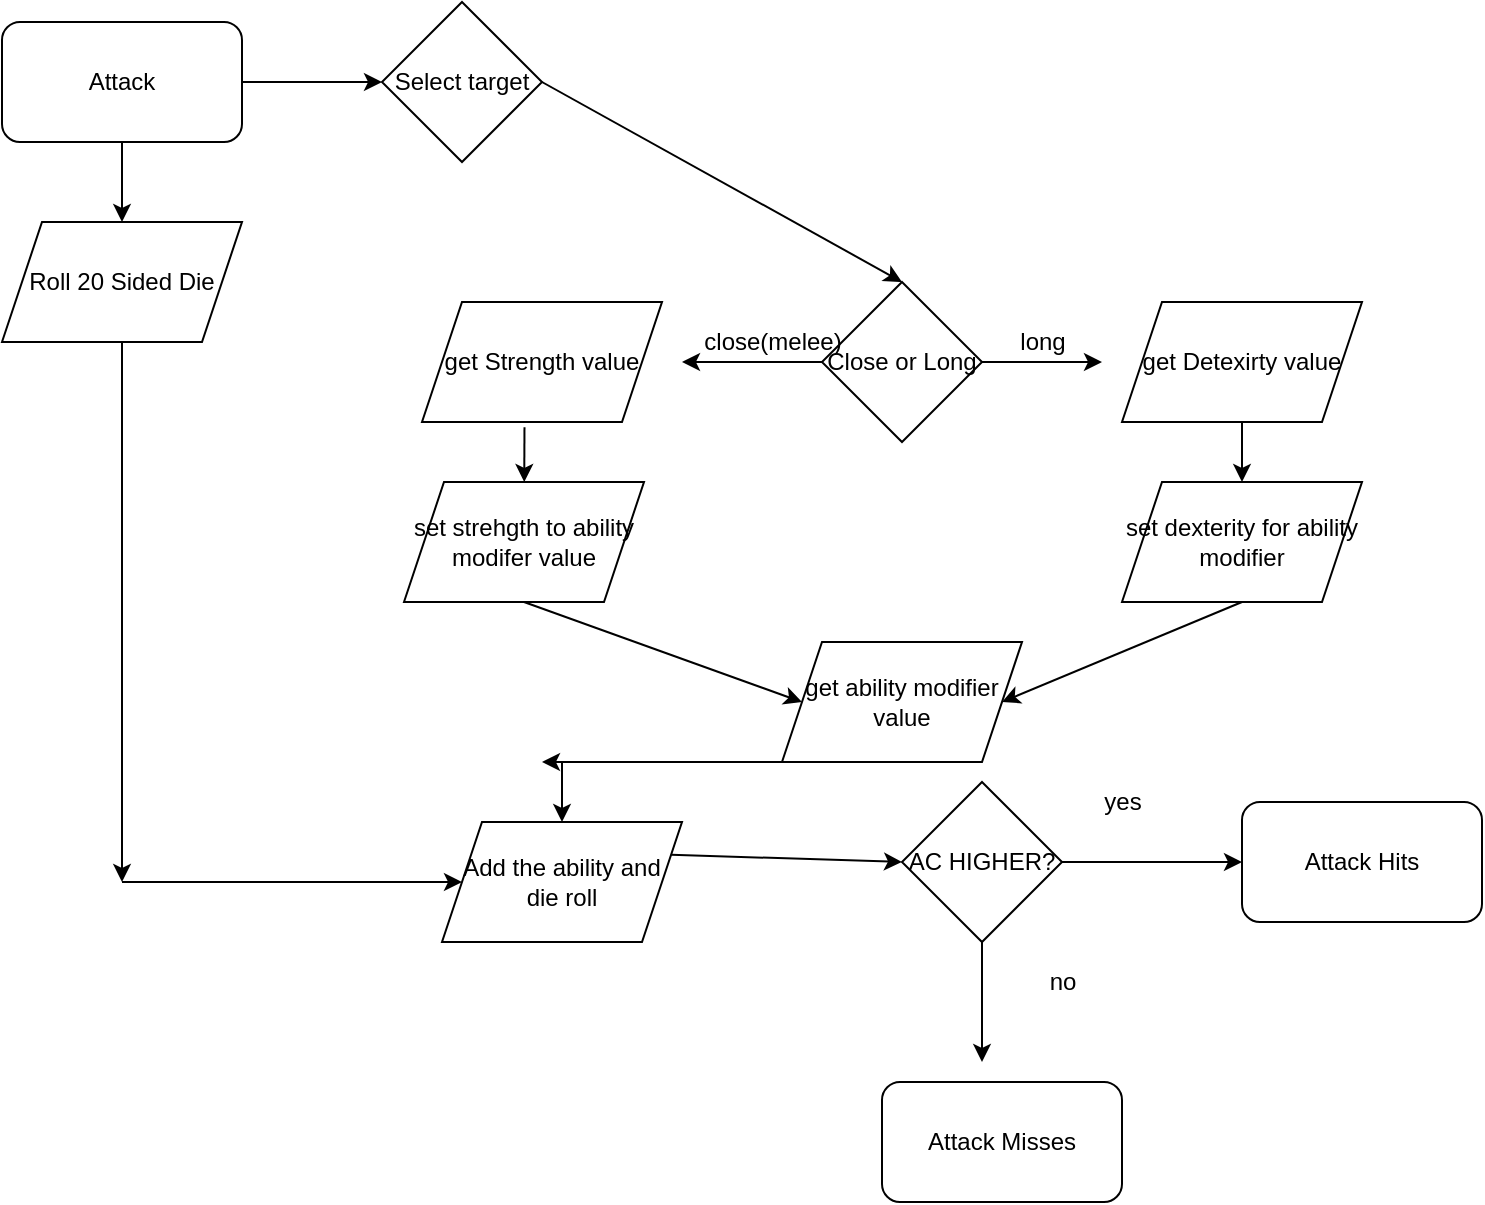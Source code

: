 <mxfile version="14.5.10" type="device"><diagram id="WRlT6LwaqGyXAjtOW-Uk" name="Page-1"><mxGraphModel dx="1038" dy="580" grid="1" gridSize="10" guides="1" tooltips="1" connect="1" arrows="1" fold="1" page="1" pageScale="1" pageWidth="850" pageHeight="1100" math="0" shadow="0"><root><mxCell id="0"/><mxCell id="1" parent="0"/><mxCell id="a3FBTV2e3VkspwfK97wq-1" value="Attack" style="rounded=1;whiteSpace=wrap;html=1;" vertex="1" parent="1"><mxGeometry x="20" y="30" width="120" height="60" as="geometry"/></mxCell><mxCell id="a3FBTV2e3VkspwfK97wq-2" value="" style="endArrow=classic;html=1;" edge="1" parent="1" target="a3FBTV2e3VkspwfK97wq-3"><mxGeometry width="50" height="50" relative="1" as="geometry"><mxPoint x="140" y="60" as="sourcePoint"/><mxPoint x="250" y="60" as="targetPoint"/></mxGeometry></mxCell><mxCell id="a3FBTV2e3VkspwfK97wq-3" value="Select target" style="rhombus;whiteSpace=wrap;html=1;" vertex="1" parent="1"><mxGeometry x="210" y="20" width="80" height="80" as="geometry"/></mxCell><mxCell id="a3FBTV2e3VkspwfK97wq-4" value="" style="endArrow=classic;html=1;exitX=1;exitY=0.5;exitDx=0;exitDy=0;entryX=0.5;entryY=0;entryDx=0;entryDy=0;" edge="1" parent="1" source="a3FBTV2e3VkspwfK97wq-3" target="a3FBTV2e3VkspwfK97wq-8"><mxGeometry width="50" height="50" relative="1" as="geometry"><mxPoint x="400" y="320" as="sourcePoint"/><mxPoint x="370" y="60" as="targetPoint"/></mxGeometry></mxCell><mxCell id="a3FBTV2e3VkspwfK97wq-8" value="Close or Long" style="rhombus;whiteSpace=wrap;html=1;" vertex="1" parent="1"><mxGeometry x="430" y="160" width="80" height="80" as="geometry"/></mxCell><mxCell id="a3FBTV2e3VkspwfK97wq-9" value="" style="endArrow=classic;html=1;exitX=0;exitY=0.5;exitDx=0;exitDy=0;" edge="1" parent="1" source="a3FBTV2e3VkspwfK97wq-8"><mxGeometry width="50" height="50" relative="1" as="geometry"><mxPoint x="400" y="200" as="sourcePoint"/><mxPoint x="360" y="200" as="targetPoint"/></mxGeometry></mxCell><mxCell id="a3FBTV2e3VkspwfK97wq-10" value="" style="endArrow=classic;html=1;exitX=1;exitY=0.5;exitDx=0;exitDy=0;" edge="1" parent="1" source="a3FBTV2e3VkspwfK97wq-8"><mxGeometry width="50" height="50" relative="1" as="geometry"><mxPoint x="400" y="200" as="sourcePoint"/><mxPoint x="570" y="200" as="targetPoint"/></mxGeometry></mxCell><mxCell id="a3FBTV2e3VkspwfK97wq-11" value="close(melee)" style="text;html=1;resizable=0;autosize=1;align=center;verticalAlign=middle;points=[];fillColor=none;strokeColor=none;rounded=0;" vertex="1" parent="1"><mxGeometry x="365" y="180" width="80" height="20" as="geometry"/></mxCell><mxCell id="a3FBTV2e3VkspwfK97wq-12" value="long" style="text;html=1;resizable=0;autosize=1;align=center;verticalAlign=middle;points=[];fillColor=none;strokeColor=none;rounded=0;" vertex="1" parent="1"><mxGeometry x="520" y="180" width="40" height="20" as="geometry"/></mxCell><mxCell id="a3FBTV2e3VkspwfK97wq-13" value="get Strength value" style="shape=parallelogram;perimeter=parallelogramPerimeter;whiteSpace=wrap;html=1;fixedSize=1;" vertex="1" parent="1"><mxGeometry x="230" y="170" width="120" height="60" as="geometry"/></mxCell><mxCell id="a3FBTV2e3VkspwfK97wq-14" value="get Detexirty value" style="shape=parallelogram;perimeter=parallelogramPerimeter;whiteSpace=wrap;html=1;fixedSize=1;" vertex="1" parent="1"><mxGeometry x="580" y="170" width="120" height="60" as="geometry"/></mxCell><mxCell id="a3FBTV2e3VkspwfK97wq-20" value="" style="endArrow=classic;html=1;exitX=0.427;exitY=1.043;exitDx=0;exitDy=0;exitPerimeter=0;" edge="1" parent="1" source="a3FBTV2e3VkspwfK97wq-13" target="a3FBTV2e3VkspwfK97wq-21"><mxGeometry width="50" height="50" relative="1" as="geometry"><mxPoint x="400" y="170" as="sourcePoint"/><mxPoint x="281" y="290" as="targetPoint"/></mxGeometry></mxCell><mxCell id="a3FBTV2e3VkspwfK97wq-21" value="set strehgth to ability modifer value" style="shape=parallelogram;perimeter=parallelogramPerimeter;whiteSpace=wrap;html=1;fixedSize=1;" vertex="1" parent="1"><mxGeometry x="221" y="260" width="120" height="60" as="geometry"/></mxCell><mxCell id="a3FBTV2e3VkspwfK97wq-22" value="set dexterity for ability modifier" style="shape=parallelogram;perimeter=parallelogramPerimeter;whiteSpace=wrap;html=1;fixedSize=1;" vertex="1" parent="1"><mxGeometry x="580" y="260" width="120" height="60" as="geometry"/></mxCell><mxCell id="a3FBTV2e3VkspwfK97wq-23" value="" style="endArrow=classic;html=1;exitX=0.5;exitY=1;exitDx=0;exitDy=0;entryX=0.5;entryY=0;entryDx=0;entryDy=0;" edge="1" parent="1" source="a3FBTV2e3VkspwfK97wq-14" target="a3FBTV2e3VkspwfK97wq-22"><mxGeometry width="50" height="50" relative="1" as="geometry"><mxPoint x="400" y="170" as="sourcePoint"/><mxPoint x="450" y="120" as="targetPoint"/></mxGeometry></mxCell><mxCell id="a3FBTV2e3VkspwfK97wq-26" value="" style="endArrow=classic;html=1;exitX=0.5;exitY=1;exitDx=0;exitDy=0;" edge="1" parent="1" source="a3FBTV2e3VkspwfK97wq-1" target="a3FBTV2e3VkspwfK97wq-27"><mxGeometry width="50" height="50" relative="1" as="geometry"><mxPoint x="400" y="160" as="sourcePoint"/><mxPoint x="80" y="160" as="targetPoint"/></mxGeometry></mxCell><mxCell id="a3FBTV2e3VkspwfK97wq-27" value="Roll 20 Sided Die" style="shape=parallelogram;perimeter=parallelogramPerimeter;whiteSpace=wrap;html=1;fixedSize=1;" vertex="1" parent="1"><mxGeometry x="20" y="130" width="120" height="60" as="geometry"/></mxCell><mxCell id="a3FBTV2e3VkspwfK97wq-31" value="get ability modifier&lt;br&gt;value" style="shape=parallelogram;perimeter=parallelogramPerimeter;whiteSpace=wrap;html=1;fixedSize=1;" vertex="1" parent="1"><mxGeometry x="410" y="340" width="120" height="60" as="geometry"/></mxCell><mxCell id="a3FBTV2e3VkspwfK97wq-32" value="" style="endArrow=classic;html=1;exitX=0.5;exitY=1;exitDx=0;exitDy=0;entryX=0;entryY=0.5;entryDx=0;entryDy=0;" edge="1" parent="1" source="a3FBTV2e3VkspwfK97wq-21" target="a3FBTV2e3VkspwfK97wq-31"><mxGeometry width="50" height="50" relative="1" as="geometry"><mxPoint x="400" y="340" as="sourcePoint"/><mxPoint x="450" y="290" as="targetPoint"/></mxGeometry></mxCell><mxCell id="a3FBTV2e3VkspwfK97wq-33" value="" style="endArrow=classic;html=1;exitX=0.5;exitY=1;exitDx=0;exitDy=0;entryX=1;entryY=0.5;entryDx=0;entryDy=0;" edge="1" parent="1" source="a3FBTV2e3VkspwfK97wq-22" target="a3FBTV2e3VkspwfK97wq-31"><mxGeometry width="50" height="50" relative="1" as="geometry"><mxPoint x="400" y="340" as="sourcePoint"/><mxPoint x="450" y="290" as="targetPoint"/></mxGeometry></mxCell><mxCell id="a3FBTV2e3VkspwfK97wq-34" value="" style="endArrow=classic;html=1;exitX=0.5;exitY=1;exitDx=0;exitDy=0;" edge="1" parent="1" source="a3FBTV2e3VkspwfK97wq-27"><mxGeometry width="50" height="50" relative="1" as="geometry"><mxPoint x="400" y="330" as="sourcePoint"/><mxPoint x="80" y="460" as="targetPoint"/></mxGeometry></mxCell><mxCell id="a3FBTV2e3VkspwfK97wq-36" value="AC HIGHER?" style="rhombus;whiteSpace=wrap;html=1;" vertex="1" parent="1"><mxGeometry x="470" y="410" width="80" height="80" as="geometry"/></mxCell><mxCell id="a3FBTV2e3VkspwfK97wq-37" value="" style="endArrow=classic;html=1;exitX=0.5;exitY=1;exitDx=0;exitDy=0;" edge="1" parent="1" source="a3FBTV2e3VkspwfK97wq-36"><mxGeometry width="50" height="50" relative="1" as="geometry"><mxPoint x="400" y="330" as="sourcePoint"/><mxPoint x="510" y="550" as="targetPoint"/></mxGeometry></mxCell><mxCell id="a3FBTV2e3VkspwfK97wq-42" value="" style="endArrow=classic;html=1;exitX=0;exitY=1;exitDx=0;exitDy=0;" edge="1" parent="1" source="a3FBTV2e3VkspwfK97wq-31"><mxGeometry width="50" height="50" relative="1" as="geometry"><mxPoint x="400" y="330" as="sourcePoint"/><mxPoint x="290" y="400" as="targetPoint"/></mxGeometry></mxCell><mxCell id="a3FBTV2e3VkspwfK97wq-43" value="Add the ability and die roll" style="shape=parallelogram;perimeter=parallelogramPerimeter;whiteSpace=wrap;html=1;fixedSize=1;" vertex="1" parent="1"><mxGeometry x="240" y="430" width="120" height="60" as="geometry"/></mxCell><mxCell id="a3FBTV2e3VkspwfK97wq-44" value="" style="endArrow=classic;html=1;entryX=0;entryY=0.5;entryDx=0;entryDy=0;" edge="1" parent="1" target="a3FBTV2e3VkspwfK97wq-43"><mxGeometry width="50" height="50" relative="1" as="geometry"><mxPoint x="80" y="460" as="sourcePoint"/><mxPoint x="450" y="280" as="targetPoint"/></mxGeometry></mxCell><mxCell id="a3FBTV2e3VkspwfK97wq-45" value="" style="endArrow=classic;html=1;exitX=1;exitY=0.25;exitDx=0;exitDy=0;entryX=0;entryY=0.5;entryDx=0;entryDy=0;" edge="1" parent="1" source="a3FBTV2e3VkspwfK97wq-43" target="a3FBTV2e3VkspwfK97wq-36"><mxGeometry width="50" height="50" relative="1" as="geometry"><mxPoint x="400" y="410" as="sourcePoint"/><mxPoint x="410" y="450" as="targetPoint"/></mxGeometry></mxCell><mxCell id="a3FBTV2e3VkspwfK97wq-46" value="" style="endArrow=classic;html=1;" edge="1" parent="1" target="a3FBTV2e3VkspwfK97wq-43"><mxGeometry width="50" height="50" relative="1" as="geometry"><mxPoint x="300" y="400" as="sourcePoint"/><mxPoint x="450" y="360" as="targetPoint"/></mxGeometry></mxCell><mxCell id="a3FBTV2e3VkspwfK97wq-48" value="" style="endArrow=classic;html=1;exitX=1;exitY=0.5;exitDx=0;exitDy=0;" edge="1" parent="1" source="a3FBTV2e3VkspwfK97wq-36"><mxGeometry width="50" height="50" relative="1" as="geometry"><mxPoint x="400" y="330" as="sourcePoint"/><mxPoint x="640" y="450" as="targetPoint"/></mxGeometry></mxCell><mxCell id="a3FBTV2e3VkspwfK97wq-49" value="yes&lt;br&gt;" style="text;html=1;resizable=0;autosize=1;align=center;verticalAlign=middle;points=[];fillColor=none;strokeColor=none;rounded=0;" vertex="1" parent="1"><mxGeometry x="565" y="410" width="30" height="20" as="geometry"/></mxCell><mxCell id="a3FBTV2e3VkspwfK97wq-50" value="no" style="text;html=1;resizable=0;autosize=1;align=center;verticalAlign=middle;points=[];fillColor=none;strokeColor=none;rounded=0;" vertex="1" parent="1"><mxGeometry x="535" y="500" width="30" height="20" as="geometry"/></mxCell><mxCell id="a3FBTV2e3VkspwfK97wq-52" value="Attack Hits" style="rounded=1;whiteSpace=wrap;html=1;" vertex="1" parent="1"><mxGeometry x="640" y="420" width="120" height="60" as="geometry"/></mxCell><mxCell id="a3FBTV2e3VkspwfK97wq-53" value="Attack Misses" style="rounded=1;whiteSpace=wrap;html=1;" vertex="1" parent="1"><mxGeometry x="460" y="560" width="120" height="60" as="geometry"/></mxCell></root></mxGraphModel></diagram></mxfile>
